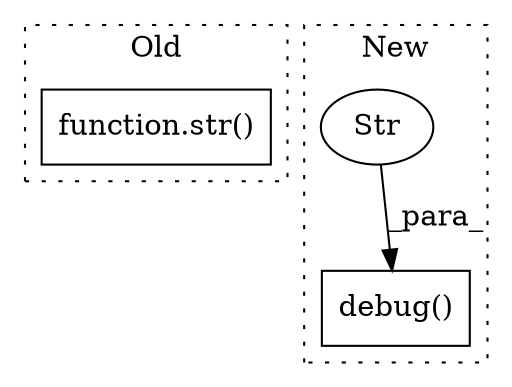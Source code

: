 digraph G {
subgraph cluster0 {
1 [label="function.str()" a="75" s="1858,1871" l="4,1" shape="box"];
label = "Old";
style="dotted";
}
subgraph cluster1 {
2 [label="debug()" a="75" s="1806,1919" l="41,130" shape="box"];
3 [label="Str" a="66" s="1847" l="72" shape="ellipse"];
label = "New";
style="dotted";
}
3 -> 2 [label="_para_"];
}
